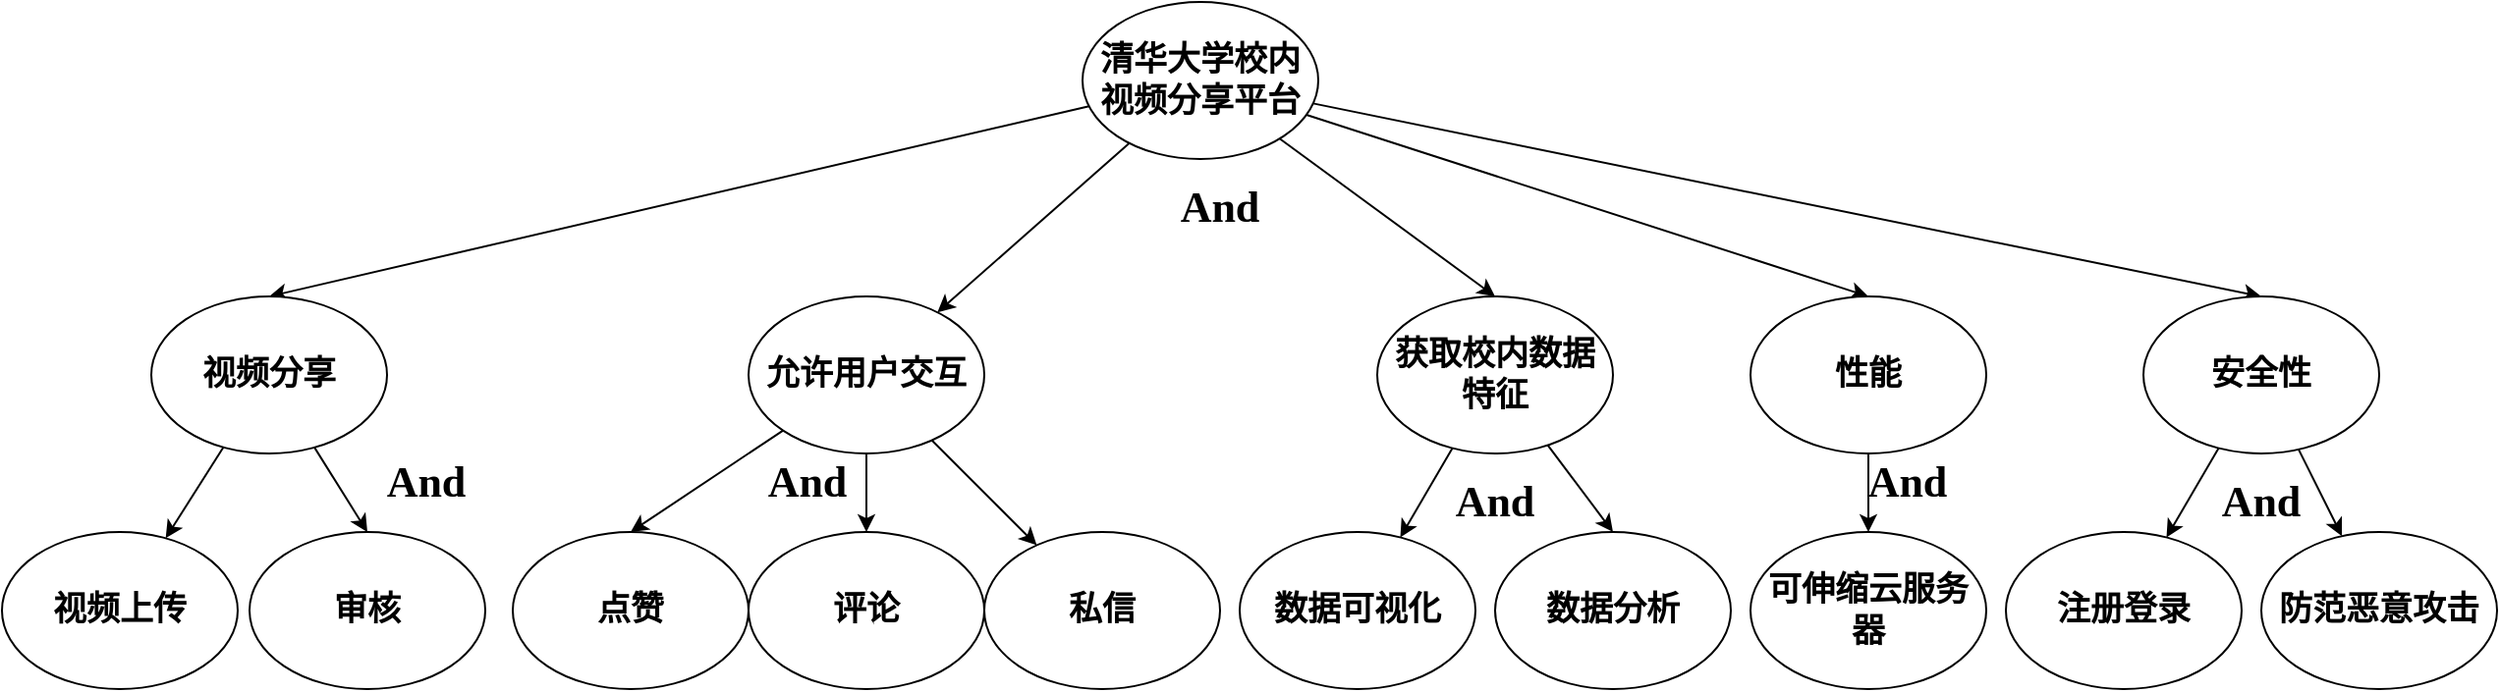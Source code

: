 <mxfile version="22.1.0" type="github">
  <diagram name="第 1 页" id="5UsdjnFY7WK5ztOsF0Nz">
    <mxGraphModel dx="2183" dy="918" grid="1" gridSize="10" guides="1" tooltips="1" connect="1" arrows="1" fold="1" page="1" pageScale="1" pageWidth="827" pageHeight="1169" math="0" shadow="0">
      <root>
        <mxCell id="0" />
        <mxCell id="1" parent="0" />
        <mxCell id="as4QMCTj-aJG5uXCAyYw-7" value="" style="rounded=0;orthogonalLoop=1;jettySize=auto;html=1;" parent="1" source="bOatdIjji8lzITyU7Xf5-1" target="as4QMCTj-aJG5uXCAyYw-3" edge="1">
          <mxGeometry relative="1" as="geometry" />
        </mxCell>
        <mxCell id="as4QMCTj-aJG5uXCAyYw-9" style="shape=connector;rounded=0;orthogonalLoop=1;jettySize=auto;html=1;entryX=0.5;entryY=0;entryDx=0;entryDy=0;labelBackgroundColor=default;strokeColor=default;align=center;verticalAlign=middle;fontFamily=Helvetica;fontSize=11;fontColor=default;endArrow=classic;" parent="1" source="bOatdIjji8lzITyU7Xf5-1" target="as4QMCTj-aJG5uXCAyYw-5" edge="1">
          <mxGeometry relative="1" as="geometry" />
        </mxCell>
        <mxCell id="as4QMCTj-aJG5uXCAyYw-11" style="shape=connector;rounded=0;orthogonalLoop=1;jettySize=auto;html=1;entryX=0.5;entryY=0;entryDx=0;entryDy=0;labelBackgroundColor=default;strokeColor=default;align=center;verticalAlign=middle;fontFamily=Helvetica;fontSize=11;fontColor=default;endArrow=classic;" parent="1" source="bOatdIjji8lzITyU7Xf5-1" target="as4QMCTj-aJG5uXCAyYw-1" edge="1">
          <mxGeometry relative="1" as="geometry" />
        </mxCell>
        <mxCell id="as4QMCTj-aJG5uXCAyYw-14" style="shape=connector;rounded=0;orthogonalLoop=1;jettySize=auto;html=1;entryX=0.5;entryY=0;entryDx=0;entryDy=0;labelBackgroundColor=default;strokeColor=default;align=center;verticalAlign=middle;fontFamily=Helvetica;fontSize=11;fontColor=default;endArrow=classic;" parent="1" source="bOatdIjji8lzITyU7Xf5-1" target="as4QMCTj-aJG5uXCAyYw-12" edge="1">
          <mxGeometry relative="1" as="geometry" />
        </mxCell>
        <mxCell id="as4QMCTj-aJG5uXCAyYw-15" style="shape=connector;rounded=0;orthogonalLoop=1;jettySize=auto;html=1;entryX=0.5;entryY=0;entryDx=0;entryDy=0;labelBackgroundColor=default;strokeColor=default;align=center;verticalAlign=middle;fontFamily=Helvetica;fontSize=11;fontColor=default;endArrow=classic;" parent="1" source="bOatdIjji8lzITyU7Xf5-1" target="as4QMCTj-aJG5uXCAyYw-13" edge="1">
          <mxGeometry relative="1" as="geometry" />
        </mxCell>
        <mxCell id="bOatdIjji8lzITyU7Xf5-1" value="清华大学校内视频分享平台" style="ellipse;whiteSpace=wrap;html=1;fontFamily=宋体;fontStyle=1;fontSize=17;" parent="1" vertex="1">
          <mxGeometry x="150" y="50" width="120" height="80" as="geometry" />
        </mxCell>
        <mxCell id="as4QMCTj-aJG5uXCAyYw-18" style="shape=connector;rounded=0;orthogonalLoop=1;jettySize=auto;html=1;labelBackgroundColor=default;strokeColor=default;align=center;verticalAlign=middle;fontFamily=Helvetica;fontSize=11;fontColor=default;endArrow=classic;" parent="1" source="as4QMCTj-aJG5uXCAyYw-1" target="as4QMCTj-aJG5uXCAyYw-16" edge="1">
          <mxGeometry relative="1" as="geometry" />
        </mxCell>
        <mxCell id="as4QMCTj-aJG5uXCAyYw-19" style="shape=connector;rounded=0;orthogonalLoop=1;jettySize=auto;html=1;entryX=0.5;entryY=0;entryDx=0;entryDy=0;labelBackgroundColor=default;strokeColor=default;align=center;verticalAlign=middle;fontFamily=Helvetica;fontSize=11;fontColor=default;endArrow=classic;" parent="1" source="as4QMCTj-aJG5uXCAyYw-1" target="as4QMCTj-aJG5uXCAyYw-17" edge="1">
          <mxGeometry relative="1" as="geometry" />
        </mxCell>
        <mxCell id="as4QMCTj-aJG5uXCAyYw-1" value="视频分享" style="ellipse;whiteSpace=wrap;html=1;fontFamily=宋体;fontStyle=1;fontSize=17;" parent="1" vertex="1">
          <mxGeometry x="-324" y="200" width="120" height="80" as="geometry" />
        </mxCell>
        <mxCell id="as4QMCTj-aJG5uXCAyYw-26" style="shape=connector;rounded=0;orthogonalLoop=1;jettySize=auto;html=1;entryX=0.5;entryY=0;entryDx=0;entryDy=0;labelBackgroundColor=default;strokeColor=default;align=center;verticalAlign=middle;fontFamily=Helvetica;fontSize=11;fontColor=default;endArrow=classic;" parent="1" source="as4QMCTj-aJG5uXCAyYw-3" target="as4QMCTj-aJG5uXCAyYw-21" edge="1">
          <mxGeometry relative="1" as="geometry" />
        </mxCell>
        <mxCell id="as4QMCTj-aJG5uXCAyYw-27" style="shape=connector;rounded=0;orthogonalLoop=1;jettySize=auto;html=1;labelBackgroundColor=default;strokeColor=default;align=center;verticalAlign=middle;fontFamily=Helvetica;fontSize=11;fontColor=default;endArrow=classic;" parent="1" source="as4QMCTj-aJG5uXCAyYw-3" target="as4QMCTj-aJG5uXCAyYw-23" edge="1">
          <mxGeometry relative="1" as="geometry" />
        </mxCell>
        <mxCell id="as4QMCTj-aJG5uXCAyYw-28" value="" style="shape=connector;rounded=0;orthogonalLoop=1;jettySize=auto;html=1;labelBackgroundColor=default;strokeColor=default;align=center;verticalAlign=middle;fontFamily=Helvetica;fontSize=11;fontColor=default;endArrow=classic;" parent="1" source="as4QMCTj-aJG5uXCAyYw-3" target="as4QMCTj-aJG5uXCAyYw-22" edge="1">
          <mxGeometry relative="1" as="geometry" />
        </mxCell>
        <mxCell id="as4QMCTj-aJG5uXCAyYw-3" value="允许用户交互" style="ellipse;whiteSpace=wrap;html=1;fontFamily=宋体;fontStyle=1;fontSize=17;" parent="1" vertex="1">
          <mxGeometry x="-20" y="200" width="120" height="80" as="geometry" />
        </mxCell>
        <mxCell id="as4QMCTj-aJG5uXCAyYw-31" style="shape=connector;rounded=0;orthogonalLoop=1;jettySize=auto;html=1;labelBackgroundColor=default;strokeColor=default;align=center;verticalAlign=middle;fontFamily=Helvetica;fontSize=11;fontColor=default;endArrow=classic;" parent="1" source="as4QMCTj-aJG5uXCAyYw-5" target="as4QMCTj-aJG5uXCAyYw-29" edge="1">
          <mxGeometry relative="1" as="geometry" />
        </mxCell>
        <mxCell id="as4QMCTj-aJG5uXCAyYw-32" style="shape=connector;rounded=0;orthogonalLoop=1;jettySize=auto;html=1;entryX=0.5;entryY=0;entryDx=0;entryDy=0;labelBackgroundColor=default;strokeColor=default;align=center;verticalAlign=middle;fontFamily=Helvetica;fontSize=11;fontColor=default;endArrow=classic;" parent="1" source="as4QMCTj-aJG5uXCAyYw-5" target="as4QMCTj-aJG5uXCAyYw-30" edge="1">
          <mxGeometry relative="1" as="geometry" />
        </mxCell>
        <mxCell id="as4QMCTj-aJG5uXCAyYw-5" value="获取校内数据特征" style="ellipse;whiteSpace=wrap;html=1;fontFamily=宋体;fontStyle=1;fontSize=17;" parent="1" vertex="1">
          <mxGeometry x="300" y="200" width="120" height="80" as="geometry" />
        </mxCell>
        <mxCell id="as4QMCTj-aJG5uXCAyYw-34" style="shape=connector;rounded=0;orthogonalLoop=1;jettySize=auto;html=1;entryX=0.5;entryY=0;entryDx=0;entryDy=0;labelBackgroundColor=default;strokeColor=default;align=center;verticalAlign=middle;fontFamily=Helvetica;fontSize=11;fontColor=default;endArrow=classic;" parent="1" source="as4QMCTj-aJG5uXCAyYw-12" target="as4QMCTj-aJG5uXCAyYw-33" edge="1">
          <mxGeometry relative="1" as="geometry" />
        </mxCell>
        <mxCell id="as4QMCTj-aJG5uXCAyYw-12" value="性能" style="ellipse;whiteSpace=wrap;html=1;fontFamily=宋体;fontStyle=1;fontSize=17;" parent="1" vertex="1">
          <mxGeometry x="490" y="200" width="120" height="80" as="geometry" />
        </mxCell>
        <mxCell id="as4QMCTj-aJG5uXCAyYw-38" style="shape=connector;rounded=0;orthogonalLoop=1;jettySize=auto;html=1;labelBackgroundColor=default;strokeColor=default;align=center;verticalAlign=middle;fontFamily=Helvetica;fontSize=11;fontColor=default;endArrow=classic;" parent="1" source="as4QMCTj-aJG5uXCAyYw-13" target="as4QMCTj-aJG5uXCAyYw-36" edge="1">
          <mxGeometry relative="1" as="geometry" />
        </mxCell>
        <mxCell id="as4QMCTj-aJG5uXCAyYw-39" style="shape=connector;rounded=0;orthogonalLoop=1;jettySize=auto;html=1;labelBackgroundColor=default;strokeColor=default;align=center;verticalAlign=middle;fontFamily=Helvetica;fontSize=11;fontColor=default;endArrow=classic;" parent="1" source="as4QMCTj-aJG5uXCAyYw-13" target="as4QMCTj-aJG5uXCAyYw-37" edge="1">
          <mxGeometry relative="1" as="geometry" />
        </mxCell>
        <mxCell id="as4QMCTj-aJG5uXCAyYw-13" value="安全性" style="ellipse;whiteSpace=wrap;html=1;fontFamily=宋体;fontStyle=1;fontSize=17;" parent="1" vertex="1">
          <mxGeometry x="690" y="200" width="120" height="80" as="geometry" />
        </mxCell>
        <mxCell id="as4QMCTj-aJG5uXCAyYw-16" value="视频上传" style="ellipse;whiteSpace=wrap;html=1;fontFamily=宋体;fontStyle=1;fontSize=17;" parent="1" vertex="1">
          <mxGeometry x="-400" y="320" width="120" height="80" as="geometry" />
        </mxCell>
        <mxCell id="as4QMCTj-aJG5uXCAyYw-17" value="审核" style="ellipse;whiteSpace=wrap;html=1;fontFamily=宋体;fontStyle=1;fontSize=17;" parent="1" vertex="1">
          <mxGeometry x="-274" y="320" width="120" height="80" as="geometry" />
        </mxCell>
        <mxCell id="as4QMCTj-aJG5uXCAyYw-21" value="点赞" style="ellipse;whiteSpace=wrap;html=1;fontFamily=宋体;fontStyle=1;fontSize=17;" parent="1" vertex="1">
          <mxGeometry x="-140" y="320" width="120" height="80" as="geometry" />
        </mxCell>
        <mxCell id="as4QMCTj-aJG5uXCAyYw-22" value="评论" style="ellipse;whiteSpace=wrap;html=1;fontFamily=宋体;fontStyle=1;fontSize=17;" parent="1" vertex="1">
          <mxGeometry x="-20" y="320" width="120" height="80" as="geometry" />
        </mxCell>
        <mxCell id="as4QMCTj-aJG5uXCAyYw-23" value="私信" style="ellipse;whiteSpace=wrap;html=1;fontFamily=宋体;fontStyle=1;fontSize=17;" parent="1" vertex="1">
          <mxGeometry x="100" y="320" width="120" height="80" as="geometry" />
        </mxCell>
        <mxCell id="as4QMCTj-aJG5uXCAyYw-29" value="数据可视化" style="ellipse;whiteSpace=wrap;html=1;fontFamily=宋体;fontStyle=1;fontSize=17;" parent="1" vertex="1">
          <mxGeometry x="230" y="320" width="120" height="80" as="geometry" />
        </mxCell>
        <mxCell id="as4QMCTj-aJG5uXCAyYw-30" value="数据分析" style="ellipse;whiteSpace=wrap;html=1;fontFamily=宋体;fontStyle=1;fontSize=17;" parent="1" vertex="1">
          <mxGeometry x="360" y="320" width="120" height="80" as="geometry" />
        </mxCell>
        <mxCell id="as4QMCTj-aJG5uXCAyYw-33" value="可伸缩云服务器" style="ellipse;whiteSpace=wrap;html=1;fontFamily=宋体;fontStyle=1;fontSize=17;" parent="1" vertex="1">
          <mxGeometry x="490" y="320" width="120" height="80" as="geometry" />
        </mxCell>
        <mxCell id="as4QMCTj-aJG5uXCAyYw-36" value="注册登录" style="ellipse;whiteSpace=wrap;html=1;fontFamily=宋体;fontStyle=1;fontSize=17;" parent="1" vertex="1">
          <mxGeometry x="620" y="320" width="120" height="80" as="geometry" />
        </mxCell>
        <mxCell id="as4QMCTj-aJG5uXCAyYw-37" value="防范恶意攻击" style="ellipse;whiteSpace=wrap;html=1;fontFamily=宋体;fontStyle=1;fontSize=17;" parent="1" vertex="1">
          <mxGeometry x="750" y="320" width="120" height="80" as="geometry" />
        </mxCell>
        <mxCell id="6O-qjFMXWwAGyXHV_zVQ-1" value="And" style="text;html=1;strokeColor=none;fillColor=none;align=center;verticalAlign=middle;whiteSpace=wrap;rounded=0;fontSize=22;fontStyle=1;fontFamily=Times New Roman;" vertex="1" parent="1">
          <mxGeometry x="190" y="140" width="60" height="30" as="geometry" />
        </mxCell>
        <mxCell id="6O-qjFMXWwAGyXHV_zVQ-2" value="And" style="text;html=1;strokeColor=none;fillColor=none;align=center;verticalAlign=middle;whiteSpace=wrap;rounded=0;fontSize=22;fontStyle=1;fontFamily=Times New Roman;" vertex="1" parent="1">
          <mxGeometry x="-214" y="280" width="60" height="30" as="geometry" />
        </mxCell>
        <mxCell id="6O-qjFMXWwAGyXHV_zVQ-3" value="And" style="text;html=1;strokeColor=none;fillColor=none;align=center;verticalAlign=middle;whiteSpace=wrap;rounded=0;fontSize=22;fontStyle=1;fontFamily=Times New Roman;" vertex="1" parent="1">
          <mxGeometry x="-20" y="280" width="60" height="30" as="geometry" />
        </mxCell>
        <mxCell id="6O-qjFMXWwAGyXHV_zVQ-4" value="And" style="text;html=1;strokeColor=none;fillColor=none;align=center;verticalAlign=middle;whiteSpace=wrap;rounded=0;fontSize=22;fontStyle=1;fontFamily=Times New Roman;" vertex="1" parent="1">
          <mxGeometry x="330" y="290" width="60" height="30" as="geometry" />
        </mxCell>
        <mxCell id="6O-qjFMXWwAGyXHV_zVQ-5" value="And" style="text;html=1;strokeColor=none;fillColor=none;align=center;verticalAlign=middle;whiteSpace=wrap;rounded=0;fontSize=22;fontStyle=1;fontFamily=Times New Roman;" vertex="1" parent="1">
          <mxGeometry x="540" y="280" width="60" height="30" as="geometry" />
        </mxCell>
        <mxCell id="6O-qjFMXWwAGyXHV_zVQ-6" value="And" style="text;html=1;strokeColor=none;fillColor=none;align=center;verticalAlign=middle;whiteSpace=wrap;rounded=0;fontSize=22;fontStyle=1;fontFamily=Times New Roman;" vertex="1" parent="1">
          <mxGeometry x="720" y="290" width="60" height="30" as="geometry" />
        </mxCell>
      </root>
    </mxGraphModel>
  </diagram>
</mxfile>
